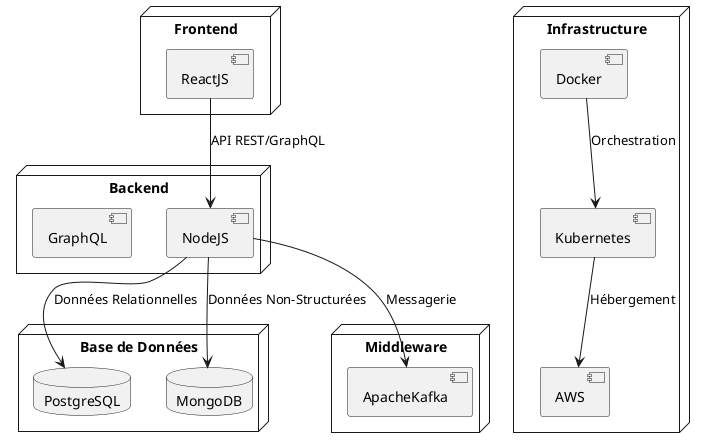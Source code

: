 @startuml

node "Frontend" {
  component ReactJS
}

node "Backend" {
  component NodeJS
  component GraphQL
}

node "Base de Données" {
  database PostgreSQL
  database MongoDB
}

node "Middleware" {
  component ApacheKafka
}

node "Infrastructure" {
  component Docker
  component Kubernetes
  component AWS
}

ReactJS --> NodeJS : API REST/GraphQL
NodeJS --> PostgreSQL : Données Relationnelles
NodeJS --> MongoDB : Données Non-Structurées
NodeJS --> ApacheKafka : Messagerie
Docker --> Kubernetes : Orchestration
Kubernetes --> AWS : Hébergement

@enduml